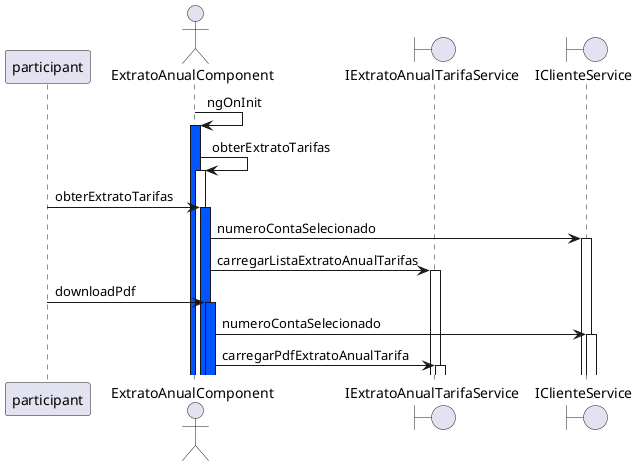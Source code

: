 @startuml 
 autoactivate on 
 participant participant as Usuario
actor  ExtratoAnualComponent as ExtratoAnualComponent
boundary  IExtratoAnualTarifaService as extratoAnualService
boundary  IClienteService as clienteService
ExtratoAnualComponent->ExtratoAnualComponent #0055FF: ngOnInit 
ExtratoAnualComponent->ExtratoAnualComponent : obterExtratoTarifas 
Usuario->ExtratoAnualComponent #0055FF: obterExtratoTarifas 
ExtratoAnualComponent->clienteService : numeroContaSelecionado 
ExtratoAnualComponent->extratoAnualService : carregarListaExtratoAnualTarifas 
Usuario->ExtratoAnualComponent #0055FF: downloadPdf 
ExtratoAnualComponent->clienteService : numeroContaSelecionado 
ExtratoAnualComponent->extratoAnualService : carregarPdfExtratoAnualTarifa 
@enduml